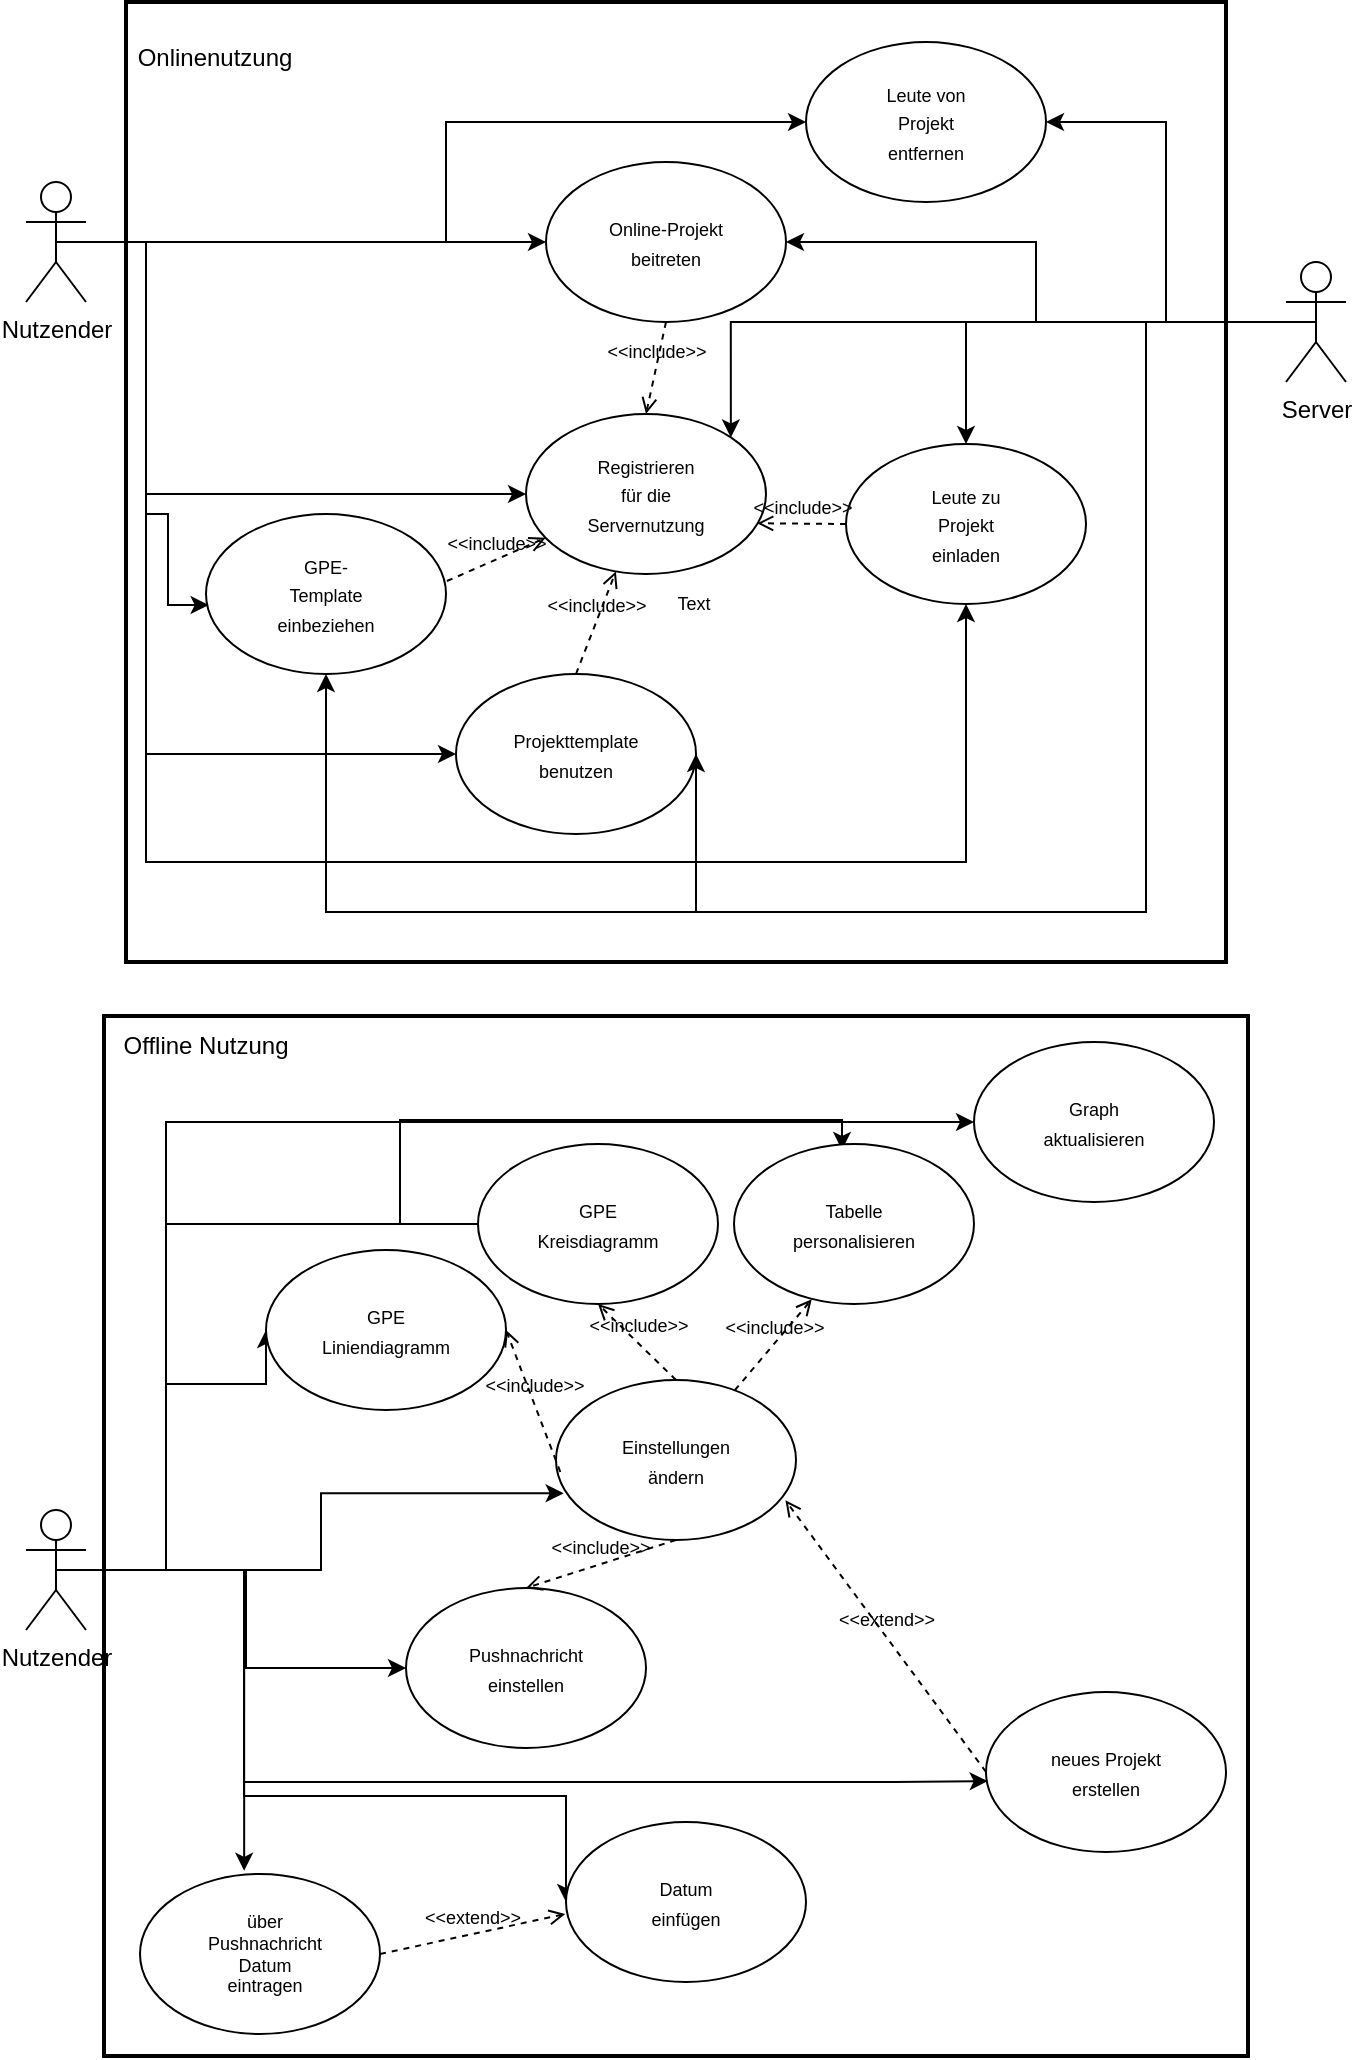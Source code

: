 <mxfile version="15.8.6" type="device"><diagram id="mMhShb7lFUqUlpkfCgaC" name="Page-1"><mxGraphModel dx="1082" dy="721" grid="1" gridSize="13" guides="1" tooltips="1" connect="1" arrows="1" fold="1" page="1" pageScale="1" pageWidth="827" pageHeight="1169" math="0" shadow="0"><root><mxCell id="0"/><mxCell id="1" parent="0"/><mxCell id="kPXTMWBSWoIfHd8L1ks1-121" value="" style="rounded=0;whiteSpace=wrap;html=1;fontSize=9;strokeWidth=2;" vertex="1" parent="1"><mxGeometry x="99" y="637" width="572" height="520" as="geometry"/></mxCell><mxCell id="kPXTMWBSWoIfHd8L1ks1-108" value="" style="rounded=0;whiteSpace=wrap;html=1;fontSize=9;strokeWidth=2;" vertex="1" parent="1"><mxGeometry x="110" y="130" width="550" height="480" as="geometry"/></mxCell><mxCell id="kPXTMWBSWoIfHd8L1ks1-58" style="edgeStyle=orthogonalEdgeStyle;rounded=0;orthogonalLoop=1;jettySize=auto;html=1;exitX=0.5;exitY=0.5;exitDx=0;exitDy=0;exitPerimeter=0;entryX=0;entryY=0.5;entryDx=0;entryDy=0;fontSize=9;" edge="1" parent="1" source="kPXTMWBSWoIfHd8L1ks1-1" target="kPXTMWBSWoIfHd8L1ks1-25"><mxGeometry relative="1" as="geometry"><Array as="points"><mxPoint x="130" y="914"/><mxPoint x="130" y="821"/></Array></mxGeometry></mxCell><mxCell id="kPXTMWBSWoIfHd8L1ks1-110" style="edgeStyle=orthogonalEdgeStyle;rounded=0;orthogonalLoop=1;jettySize=auto;html=1;exitX=0.5;exitY=0.5;exitDx=0;exitDy=0;exitPerimeter=0;fontSize=9;" edge="1" parent="1" source="kPXTMWBSWoIfHd8L1ks1-1" target="kPXTMWBSWoIfHd8L1ks1-12"><mxGeometry relative="1" as="geometry"/></mxCell><mxCell id="kPXTMWBSWoIfHd8L1ks1-111" style="edgeStyle=orthogonalEdgeStyle;rounded=0;orthogonalLoop=1;jettySize=auto;html=1;exitX=0.5;exitY=0.5;exitDx=0;exitDy=0;exitPerimeter=0;entryX=0.032;entryY=0.708;entryDx=0;entryDy=0;entryPerimeter=0;fontSize=9;" edge="1" parent="1" source="kPXTMWBSWoIfHd8L1ks1-1" target="kPXTMWBSWoIfHd8L1ks1-15"><mxGeometry relative="1" as="geometry"/></mxCell><mxCell id="kPXTMWBSWoIfHd8L1ks1-112" style="edgeStyle=orthogonalEdgeStyle;rounded=0;orthogonalLoop=1;jettySize=auto;html=1;exitX=0.5;exitY=0.5;exitDx=0;exitDy=0;exitPerimeter=0;entryX=0;entryY=0.5;entryDx=0;entryDy=0;fontSize=9;" edge="1" parent="1" source="kPXTMWBSWoIfHd8L1ks1-1" target="kPXTMWBSWoIfHd8L1ks1-22"><mxGeometry relative="1" as="geometry"><Array as="points"><mxPoint x="130" y="914"/><mxPoint x="130" y="741"/><mxPoint x="300" y="741"/></Array></mxGeometry></mxCell><mxCell id="kPXTMWBSWoIfHd8L1ks1-114" style="edgeStyle=orthogonalEdgeStyle;rounded=0;orthogonalLoop=1;jettySize=auto;html=1;exitX=0.5;exitY=0.5;exitDx=0;exitDy=0;exitPerimeter=0;entryX=0;entryY=0.5;entryDx=0;entryDy=0;fontSize=9;" edge="1" parent="1" source="kPXTMWBSWoIfHd8L1ks1-1" target="kPXTMWBSWoIfHd8L1ks1-19"><mxGeometry relative="1" as="geometry"><Array as="points"><mxPoint x="130" y="914"/></Array></mxGeometry></mxCell><mxCell id="kPXTMWBSWoIfHd8L1ks1-115" style="edgeStyle=orthogonalEdgeStyle;rounded=0;orthogonalLoop=1;jettySize=auto;html=1;exitX=0.5;exitY=0.5;exitDx=0;exitDy=0;exitPerimeter=0;fontSize=9;" edge="1" parent="1" source="kPXTMWBSWoIfHd8L1ks1-1"><mxGeometry relative="1" as="geometry"><mxPoint x="468" y="704" as="targetPoint"/><Array as="points"><mxPoint x="130" y="914"/><mxPoint x="130" y="741"/><mxPoint x="247" y="741"/><mxPoint x="247" y="689"/><mxPoint x="468" y="689"/></Array></mxGeometry></mxCell><mxCell id="kPXTMWBSWoIfHd8L1ks1-116" style="edgeStyle=orthogonalEdgeStyle;rounded=0;orthogonalLoop=1;jettySize=auto;html=1;exitX=0.5;exitY=0.5;exitDx=0;exitDy=0;exitPerimeter=0;fontSize=9;entryX=0.007;entryY=0.557;entryDx=0;entryDy=0;entryPerimeter=0;" edge="1" parent="1" source="kPXTMWBSWoIfHd8L1ks1-1" target="kPXTMWBSWoIfHd8L1ks1-31"><mxGeometry relative="1" as="geometry"><mxPoint x="494" y="1026" as="targetPoint"/><Array as="points"><mxPoint x="169" y="914"/><mxPoint x="169" y="1020"/><mxPoint x="494" y="1020"/></Array></mxGeometry></mxCell><mxCell id="kPXTMWBSWoIfHd8L1ks1-117" style="edgeStyle=orthogonalEdgeStyle;rounded=0;orthogonalLoop=1;jettySize=auto;html=1;exitX=0.5;exitY=0.5;exitDx=0;exitDy=0;exitPerimeter=0;entryX=0.434;entryY=-0.02;entryDx=0;entryDy=0;entryPerimeter=0;fontSize=9;" edge="1" parent="1" source="kPXTMWBSWoIfHd8L1ks1-1" target="kPXTMWBSWoIfHd8L1ks1-9"><mxGeometry relative="1" as="geometry"/></mxCell><mxCell id="kPXTMWBSWoIfHd8L1ks1-118" style="edgeStyle=orthogonalEdgeStyle;rounded=0;orthogonalLoop=1;jettySize=auto;html=1;exitX=0.5;exitY=0.5;exitDx=0;exitDy=0;exitPerimeter=0;entryX=0;entryY=0.5;entryDx=0;entryDy=0;fontSize=9;" edge="1" parent="1" source="kPXTMWBSWoIfHd8L1ks1-1" target="kPXTMWBSWoIfHd8L1ks1-4"><mxGeometry relative="1" as="geometry"><Array as="points"><mxPoint x="169" y="914"/><mxPoint x="169" y="1027"/><mxPoint x="330" y="1027"/></Array></mxGeometry></mxCell><mxCell id="kPXTMWBSWoIfHd8L1ks1-1" value="Nutzender" style="shape=umlActor;verticalLabelPosition=bottom;verticalAlign=top;html=1;outlineConnect=0;" vertex="1" parent="1"><mxGeometry x="60" y="884" width="30" height="60" as="geometry"/></mxCell><mxCell id="kPXTMWBSWoIfHd8L1ks1-6" value="" style="group" vertex="1" connectable="0" parent="1"><mxGeometry x="330" y="1040" width="120" height="80" as="geometry"/></mxCell><mxCell id="kPXTMWBSWoIfHd8L1ks1-4" value="" style="ellipse;whiteSpace=wrap;html=1;" vertex="1" parent="kPXTMWBSWoIfHd8L1ks1-6"><mxGeometry width="120" height="80" as="geometry"/></mxCell><mxCell id="kPXTMWBSWoIfHd8L1ks1-5" value="&lt;font style=&quot;font-size: 9px&quot;&gt;Datum einfügen&lt;/font&gt;" style="text;html=1;strokeColor=none;fillColor=none;align=center;verticalAlign=middle;whiteSpace=wrap;rounded=0;" vertex="1" parent="kPXTMWBSWoIfHd8L1ks1-6"><mxGeometry x="30" y="25" width="60" height="30" as="geometry"/></mxCell><mxCell id="kPXTMWBSWoIfHd8L1ks1-8" value="" style="group" vertex="1" connectable="0" parent="1"><mxGeometry x="117" y="1066" width="120" height="80" as="geometry"/></mxCell><mxCell id="kPXTMWBSWoIfHd8L1ks1-9" value="" style="ellipse;whiteSpace=wrap;html=1;" vertex="1" parent="kPXTMWBSWoIfHd8L1ks1-8"><mxGeometry width="120" height="80" as="geometry"/></mxCell><mxCell id="kPXTMWBSWoIfHd8L1ks1-10" value="&lt;font style=&quot;font-size: 9px;&quot;&gt;über Pushnachricht&lt;br style=&quot;font-size: 9px;&quot;&gt;Datum&lt;br style=&quot;font-size: 9px;&quot;&gt;eintragen&lt;/font&gt;" style="text;html=1;strokeColor=none;fillColor=none;align=center;verticalAlign=middle;whiteSpace=wrap;rounded=0;fontSize=9;" vertex="1" parent="kPXTMWBSWoIfHd8L1ks1-8"><mxGeometry x="25" y="25" width="75" height="30" as="geometry"/></mxCell><mxCell id="kPXTMWBSWoIfHd8L1ks1-11" value="" style="group" vertex="1" connectable="0" parent="1"><mxGeometry x="250" y="923" width="120" height="80" as="geometry"/></mxCell><mxCell id="kPXTMWBSWoIfHd8L1ks1-12" value="" style="ellipse;whiteSpace=wrap;html=1;" vertex="1" parent="kPXTMWBSWoIfHd8L1ks1-11"><mxGeometry width="120" height="80" as="geometry"/></mxCell><mxCell id="kPXTMWBSWoIfHd8L1ks1-13" value="&lt;font style=&quot;font-size: 9px&quot;&gt;Pushnachricht&lt;br&gt;einstellen&lt;br&gt;&lt;/font&gt;" style="text;html=1;strokeColor=none;fillColor=none;align=center;verticalAlign=middle;whiteSpace=wrap;rounded=0;" vertex="1" parent="kPXTMWBSWoIfHd8L1ks1-11"><mxGeometry x="30" y="25" width="60" height="30" as="geometry"/></mxCell><mxCell id="kPXTMWBSWoIfHd8L1ks1-14" value="" style="group" vertex="1" connectable="0" parent="1"><mxGeometry x="325" y="819" width="120" height="80" as="geometry"/></mxCell><mxCell id="kPXTMWBSWoIfHd8L1ks1-15" value="" style="ellipse;whiteSpace=wrap;html=1;" vertex="1" parent="kPXTMWBSWoIfHd8L1ks1-14"><mxGeometry width="120" height="80" as="geometry"/></mxCell><mxCell id="kPXTMWBSWoIfHd8L1ks1-16" value="&lt;font style=&quot;font-size: 9px&quot;&gt;Einstellungen ändern&lt;/font&gt;" style="text;html=1;strokeColor=none;fillColor=none;align=center;verticalAlign=middle;whiteSpace=wrap;rounded=0;" vertex="1" parent="kPXTMWBSWoIfHd8L1ks1-14"><mxGeometry x="30" y="25" width="60" height="30" as="geometry"/></mxCell><mxCell id="kPXTMWBSWoIfHd8L1ks1-18" value="" style="group" vertex="1" connectable="0" parent="1"><mxGeometry x="534" y="650" width="120" height="80" as="geometry"/></mxCell><mxCell id="kPXTMWBSWoIfHd8L1ks1-19" value="" style="ellipse;whiteSpace=wrap;html=1;" vertex="1" parent="kPXTMWBSWoIfHd8L1ks1-18"><mxGeometry width="120" height="80" as="geometry"/></mxCell><mxCell id="kPXTMWBSWoIfHd8L1ks1-20" value="&lt;font style=&quot;font-size: 9px&quot;&gt;Graph aktualisieren&lt;/font&gt;" style="text;html=1;strokeColor=none;fillColor=none;align=center;verticalAlign=middle;whiteSpace=wrap;rounded=0;" vertex="1" parent="kPXTMWBSWoIfHd8L1ks1-18"><mxGeometry x="30" y="25" width="60" height="30" as="geometry"/></mxCell><mxCell id="kPXTMWBSWoIfHd8L1ks1-21" value="" style="group" vertex="1" connectable="0" parent="1"><mxGeometry x="286" y="701" width="120" height="80" as="geometry"/></mxCell><mxCell id="kPXTMWBSWoIfHd8L1ks1-22" value="" style="ellipse;whiteSpace=wrap;html=1;" vertex="1" parent="kPXTMWBSWoIfHd8L1ks1-21"><mxGeometry width="120" height="80" as="geometry"/></mxCell><mxCell id="kPXTMWBSWoIfHd8L1ks1-23" value="&lt;font style=&quot;font-size: 9px&quot;&gt;GPE Kreisdiagramm&lt;/font&gt;" style="text;html=1;strokeColor=none;fillColor=none;align=center;verticalAlign=middle;whiteSpace=wrap;rounded=0;" vertex="1" parent="kPXTMWBSWoIfHd8L1ks1-21"><mxGeometry x="30" y="25" width="60" height="30" as="geometry"/></mxCell><mxCell id="kPXTMWBSWoIfHd8L1ks1-24" value="" style="group" vertex="1" connectable="0" parent="1"><mxGeometry x="180" y="754" width="120" height="80" as="geometry"/></mxCell><mxCell id="kPXTMWBSWoIfHd8L1ks1-25" value="" style="ellipse;whiteSpace=wrap;html=1;" vertex="1" parent="kPXTMWBSWoIfHd8L1ks1-24"><mxGeometry width="120" height="80" as="geometry"/></mxCell><mxCell id="kPXTMWBSWoIfHd8L1ks1-26" value="&lt;font style=&quot;font-size: 9px&quot;&gt;GPE Liniendiagramm&lt;br&gt;&lt;/font&gt;" style="text;html=1;strokeColor=none;fillColor=none;align=center;verticalAlign=middle;whiteSpace=wrap;rounded=0;" vertex="1" parent="kPXTMWBSWoIfHd8L1ks1-24"><mxGeometry x="30" y="25" width="60" height="30" as="geometry"/></mxCell><mxCell id="kPXTMWBSWoIfHd8L1ks1-27" value="" style="group" vertex="1" connectable="0" parent="1"><mxGeometry x="414" y="701" width="120" height="80" as="geometry"/></mxCell><mxCell id="kPXTMWBSWoIfHd8L1ks1-28" value="" style="ellipse;whiteSpace=wrap;html=1;" vertex="1" parent="kPXTMWBSWoIfHd8L1ks1-27"><mxGeometry width="120" height="80" as="geometry"/></mxCell><mxCell id="kPXTMWBSWoIfHd8L1ks1-29" value="&lt;font style=&quot;font-size: 9px&quot;&gt;Tabelle personalisieren&lt;/font&gt;" style="text;html=1;strokeColor=none;fillColor=none;align=center;verticalAlign=middle;whiteSpace=wrap;rounded=0;" vertex="1" parent="kPXTMWBSWoIfHd8L1ks1-27"><mxGeometry x="30" y="25" width="60" height="30" as="geometry"/></mxCell><mxCell id="kPXTMWBSWoIfHd8L1ks1-30" value="" style="group" vertex="1" connectable="0" parent="1"><mxGeometry x="540" y="975" width="120" height="80" as="geometry"/></mxCell><mxCell id="kPXTMWBSWoIfHd8L1ks1-31" value="" style="ellipse;whiteSpace=wrap;html=1;" vertex="1" parent="kPXTMWBSWoIfHd8L1ks1-30"><mxGeometry width="120" height="80" as="geometry"/></mxCell><mxCell id="kPXTMWBSWoIfHd8L1ks1-32" value="&lt;font style=&quot;font-size: 9px&quot;&gt;neues Projekt erstellen&lt;/font&gt;" style="text;html=1;strokeColor=none;fillColor=none;align=center;verticalAlign=middle;whiteSpace=wrap;rounded=0;" vertex="1" parent="kPXTMWBSWoIfHd8L1ks1-30"><mxGeometry x="30" y="25" width="60" height="30" as="geometry"/></mxCell><mxCell id="kPXTMWBSWoIfHd8L1ks1-33" value="" style="group" vertex="1" connectable="0" parent="1"><mxGeometry x="310" y="336" width="120" height="80" as="geometry"/></mxCell><mxCell id="kPXTMWBSWoIfHd8L1ks1-34" value="" style="ellipse;whiteSpace=wrap;html=1;" vertex="1" parent="kPXTMWBSWoIfHd8L1ks1-33"><mxGeometry width="120" height="80" as="geometry"/></mxCell><mxCell id="kPXTMWBSWoIfHd8L1ks1-35" value="&lt;font style=&quot;font-size: 9px&quot;&gt;Registrieren für die Servernutzung&lt;/font&gt;" style="text;html=1;strokeColor=none;fillColor=none;align=center;verticalAlign=middle;whiteSpace=wrap;rounded=0;" vertex="1" parent="kPXTMWBSWoIfHd8L1ks1-33"><mxGeometry x="30" y="25" width="60" height="30" as="geometry"/></mxCell><mxCell id="kPXTMWBSWoIfHd8L1ks1-36" value="" style="group" vertex="1" connectable="0" parent="1"><mxGeometry x="275" y="466" width="120" height="80" as="geometry"/></mxCell><mxCell id="kPXTMWBSWoIfHd8L1ks1-37" value="" style="ellipse;whiteSpace=wrap;html=1;" vertex="1" parent="kPXTMWBSWoIfHd8L1ks1-36"><mxGeometry width="120" height="80" as="geometry"/></mxCell><mxCell id="kPXTMWBSWoIfHd8L1ks1-38" value="&lt;font style=&quot;font-size: 9px&quot;&gt;Projekttemplate&lt;br&gt;benutzen&lt;br&gt;&lt;/font&gt;" style="text;html=1;strokeColor=none;fillColor=none;align=center;verticalAlign=middle;whiteSpace=wrap;rounded=0;" vertex="1" parent="kPXTMWBSWoIfHd8L1ks1-36"><mxGeometry x="30" y="25" width="60" height="30" as="geometry"/></mxCell><mxCell id="kPXTMWBSWoIfHd8L1ks1-39" value="" style="group" vertex="1" connectable="0" parent="1"><mxGeometry x="150" y="386" width="120" height="80" as="geometry"/></mxCell><mxCell id="kPXTMWBSWoIfHd8L1ks1-40" value="" style="ellipse;whiteSpace=wrap;html=1;" vertex="1" parent="kPXTMWBSWoIfHd8L1ks1-39"><mxGeometry width="120" height="80" as="geometry"/></mxCell><mxCell id="kPXTMWBSWoIfHd8L1ks1-41" value="&lt;font style=&quot;font-size: 9px&quot;&gt;GPE-Template einbeziehen&lt;/font&gt;" style="text;html=1;strokeColor=none;fillColor=none;align=center;verticalAlign=middle;whiteSpace=wrap;rounded=0;" vertex="1" parent="kPXTMWBSWoIfHd8L1ks1-39"><mxGeometry x="30" y="25" width="60" height="30" as="geometry"/></mxCell><mxCell id="kPXTMWBSWoIfHd8L1ks1-43" value="" style="group" vertex="1" connectable="0" parent="1"><mxGeometry x="320" y="210" width="120" height="80" as="geometry"/></mxCell><mxCell id="kPXTMWBSWoIfHd8L1ks1-44" value="" style="ellipse;whiteSpace=wrap;html=1;" vertex="1" parent="kPXTMWBSWoIfHd8L1ks1-43"><mxGeometry width="120" height="80" as="geometry"/></mxCell><mxCell id="kPXTMWBSWoIfHd8L1ks1-45" value="&lt;font style=&quot;font-size: 9px&quot;&gt;Online-Projekt beitreten&lt;/font&gt;" style="text;html=1;strokeColor=none;fillColor=none;align=center;verticalAlign=middle;whiteSpace=wrap;rounded=0;" vertex="1" parent="kPXTMWBSWoIfHd8L1ks1-43"><mxGeometry x="30" y="25" width="60" height="30" as="geometry"/></mxCell><mxCell id="kPXTMWBSWoIfHd8L1ks1-46" value="" style="group" vertex="1" connectable="0" parent="1"><mxGeometry x="470" y="351" width="120" height="80" as="geometry"/></mxCell><mxCell id="kPXTMWBSWoIfHd8L1ks1-47" value="" style="ellipse;whiteSpace=wrap;html=1;" vertex="1" parent="kPXTMWBSWoIfHd8L1ks1-46"><mxGeometry width="120" height="80" as="geometry"/></mxCell><mxCell id="kPXTMWBSWoIfHd8L1ks1-48" value="&lt;font style=&quot;font-size: 9px&quot;&gt;Leute zu Projekt einladen&lt;/font&gt;" style="text;html=1;strokeColor=none;fillColor=none;align=center;verticalAlign=middle;whiteSpace=wrap;rounded=0;" vertex="1" parent="kPXTMWBSWoIfHd8L1ks1-46"><mxGeometry x="30" y="25" width="60" height="30" as="geometry"/></mxCell><mxCell id="kPXTMWBSWoIfHd8L1ks1-49" value="" style="group" vertex="1" connectable="0" parent="1"><mxGeometry x="450" y="150" width="120" height="80" as="geometry"/></mxCell><mxCell id="kPXTMWBSWoIfHd8L1ks1-50" value="" style="ellipse;whiteSpace=wrap;html=1;" vertex="1" parent="kPXTMWBSWoIfHd8L1ks1-49"><mxGeometry width="120" height="80" as="geometry"/></mxCell><mxCell id="kPXTMWBSWoIfHd8L1ks1-51" value="&lt;font style=&quot;font-size: 9px&quot;&gt;Leute von Projekt entfernen&lt;/font&gt;" style="text;html=1;strokeColor=none;fillColor=none;align=center;verticalAlign=middle;whiteSpace=wrap;rounded=0;" vertex="1" parent="kPXTMWBSWoIfHd8L1ks1-49"><mxGeometry x="30" y="25" width="60" height="30" as="geometry"/></mxCell><mxCell id="kPXTMWBSWoIfHd8L1ks1-102" style="edgeStyle=orthogonalEdgeStyle;rounded=0;orthogonalLoop=1;jettySize=auto;html=1;exitX=0.5;exitY=0.5;exitDx=0;exitDy=0;exitPerimeter=0;entryX=1;entryY=0.5;entryDx=0;entryDy=0;fontSize=9;" edge="1" parent="1" source="kPXTMWBSWoIfHd8L1ks1-52" target="kPXTMWBSWoIfHd8L1ks1-50"><mxGeometry relative="1" as="geometry"/></mxCell><mxCell id="kPXTMWBSWoIfHd8L1ks1-103" style="edgeStyle=orthogonalEdgeStyle;rounded=0;orthogonalLoop=1;jettySize=auto;html=1;exitX=0.5;exitY=0.5;exitDx=0;exitDy=0;exitPerimeter=0;entryX=1;entryY=0.5;entryDx=0;entryDy=0;fontSize=9;" edge="1" parent="1" source="kPXTMWBSWoIfHd8L1ks1-52" target="kPXTMWBSWoIfHd8L1ks1-44"><mxGeometry relative="1" as="geometry"/></mxCell><mxCell id="kPXTMWBSWoIfHd8L1ks1-104" style="edgeStyle=orthogonalEdgeStyle;rounded=0;orthogonalLoop=1;jettySize=auto;html=1;exitX=0.5;exitY=0.5;exitDx=0;exitDy=0;exitPerimeter=0;entryX=1;entryY=0;entryDx=0;entryDy=0;fontSize=9;" edge="1" parent="1" source="kPXTMWBSWoIfHd8L1ks1-52" target="kPXTMWBSWoIfHd8L1ks1-34"><mxGeometry relative="1" as="geometry"/></mxCell><mxCell id="kPXTMWBSWoIfHd8L1ks1-105" style="edgeStyle=orthogonalEdgeStyle;rounded=0;orthogonalLoop=1;jettySize=auto;html=1;exitX=0.5;exitY=0.5;exitDx=0;exitDy=0;exitPerimeter=0;entryX=0.5;entryY=0;entryDx=0;entryDy=0;fontSize=9;" edge="1" parent="1" source="kPXTMWBSWoIfHd8L1ks1-52" target="kPXTMWBSWoIfHd8L1ks1-47"><mxGeometry relative="1" as="geometry"/></mxCell><mxCell id="kPXTMWBSWoIfHd8L1ks1-106" style="edgeStyle=orthogonalEdgeStyle;rounded=0;orthogonalLoop=1;jettySize=auto;html=1;exitX=0.5;exitY=0.5;exitDx=0;exitDy=0;exitPerimeter=0;entryX=1;entryY=0.5;entryDx=0;entryDy=0;fontSize=9;" edge="1" parent="1" source="kPXTMWBSWoIfHd8L1ks1-52" target="kPXTMWBSWoIfHd8L1ks1-37"><mxGeometry relative="1" as="geometry"><Array as="points"><mxPoint x="620" y="290"/><mxPoint x="620" y="585"/><mxPoint x="395" y="585"/></Array></mxGeometry></mxCell><mxCell id="kPXTMWBSWoIfHd8L1ks1-107" style="edgeStyle=orthogonalEdgeStyle;rounded=0;orthogonalLoop=1;jettySize=auto;html=1;exitX=0.5;exitY=0.5;exitDx=0;exitDy=0;exitPerimeter=0;entryX=0.5;entryY=1;entryDx=0;entryDy=0;fontSize=9;" edge="1" parent="1" source="kPXTMWBSWoIfHd8L1ks1-52" target="kPXTMWBSWoIfHd8L1ks1-40"><mxGeometry relative="1" as="geometry"><Array as="points"><mxPoint x="620" y="290"/><mxPoint x="620" y="585"/><mxPoint x="210" y="585"/></Array></mxGeometry></mxCell><mxCell id="kPXTMWBSWoIfHd8L1ks1-52" value="Server" style="shape=umlActor;verticalLabelPosition=bottom;verticalAlign=top;html=1;outlineConnect=0;" vertex="1" parent="1"><mxGeometry x="690" y="260" width="30" height="60" as="geometry"/></mxCell><mxCell id="kPXTMWBSWoIfHd8L1ks1-72" value="&amp;lt;&amp;lt;include&amp;gt;&amp;gt;" style="html=1;verticalAlign=bottom;labelBackgroundColor=none;endArrow=open;endFill=0;dashed=1;rounded=0;fontSize=9;exitX=0.5;exitY=1;exitDx=0;exitDy=0;entryX=0.5;entryY=0;entryDx=0;entryDy=0;" edge="1" parent="1" source="kPXTMWBSWoIfHd8L1ks1-15" target="kPXTMWBSWoIfHd8L1ks1-12"><mxGeometry width="160" relative="1" as="geometry"><mxPoint x="405" y="581" as="sourcePoint"/><mxPoint x="565" y="581" as="targetPoint"/></mxGeometry></mxCell><mxCell id="kPXTMWBSWoIfHd8L1ks1-73" value="&amp;lt;&amp;lt;include&amp;gt;&amp;gt;" style="html=1;verticalAlign=bottom;labelBackgroundColor=none;endArrow=open;endFill=0;dashed=1;rounded=0;fontSize=9;entryX=0.324;entryY=0.971;entryDx=0;entryDy=0;entryPerimeter=0;" edge="1" parent="1" source="kPXTMWBSWoIfHd8L1ks1-15" target="kPXTMWBSWoIfHd8L1ks1-28"><mxGeometry width="160" relative="1" as="geometry"><mxPoint x="535" y="550.17" as="sourcePoint"/><mxPoint x="505" y="701" as="targetPoint"/></mxGeometry></mxCell><mxCell id="kPXTMWBSWoIfHd8L1ks1-74" value="&amp;lt;&amp;lt;include&amp;gt;&amp;gt;" style="html=1;verticalAlign=bottom;labelBackgroundColor=none;endArrow=open;endFill=0;dashed=1;rounded=0;fontSize=9;entryX=0.5;entryY=1;entryDx=0;entryDy=0;exitX=0.5;exitY=0;exitDx=0;exitDy=0;" edge="1" parent="1" source="kPXTMWBSWoIfHd8L1ks1-15" target="kPXTMWBSWoIfHd8L1ks1-22"><mxGeometry width="160" relative="1" as="geometry"><mxPoint x="405" y="581" as="sourcePoint"/><mxPoint x="565" y="581" as="targetPoint"/></mxGeometry></mxCell><mxCell id="kPXTMWBSWoIfHd8L1ks1-79" value="&amp;lt;&amp;lt;include&amp;gt;&amp;gt;" style="html=1;verticalAlign=bottom;labelBackgroundColor=none;endArrow=open;endFill=0;dashed=1;rounded=0;fontSize=9;entryX=1;entryY=0.5;entryDx=0;entryDy=0;exitX=0.018;exitY=0.575;exitDx=0;exitDy=0;exitPerimeter=0;" edge="1" parent="1" source="kPXTMWBSWoIfHd8L1ks1-15" target="kPXTMWBSWoIfHd8L1ks1-25"><mxGeometry width="160" relative="1" as="geometry"><mxPoint x="355" y="611" as="sourcePoint"/><mxPoint x="565" y="581" as="targetPoint"/></mxGeometry></mxCell><mxCell id="kPXTMWBSWoIfHd8L1ks1-81" value="&amp;lt;&amp;lt;extend&amp;gt;&amp;gt;" style="html=1;verticalAlign=bottom;labelBackgroundColor=none;endArrow=open;endFill=0;dashed=1;rounded=0;fontSize=9;exitX=1;exitY=0.5;exitDx=0;exitDy=0;entryX=-0.003;entryY=0.575;entryDx=0;entryDy=0;entryPerimeter=0;" edge="1" parent="1" source="kPXTMWBSWoIfHd8L1ks1-9" target="kPXTMWBSWoIfHd8L1ks1-4"><mxGeometry width="160" relative="1" as="geometry"><mxPoint x="685" y="1196" as="sourcePoint"/><mxPoint x="845" y="1196" as="targetPoint"/></mxGeometry></mxCell><mxCell id="kPXTMWBSWoIfHd8L1ks1-86" value="&amp;lt;&amp;lt;extend&amp;gt;&amp;gt;" style="html=1;verticalAlign=bottom;labelBackgroundColor=none;endArrow=open;endFill=0;dashed=1;rounded=0;fontSize=9;exitX=0;exitY=0.5;exitDx=0;exitDy=0;entryX=0.956;entryY=0.752;entryDx=0;entryDy=0;entryPerimeter=0;" edge="1" parent="1" source="kPXTMWBSWoIfHd8L1ks1-31" target="kPXTMWBSWoIfHd8L1ks1-15"><mxGeometry width="160" relative="1" as="geometry"><mxPoint x="405" y="581" as="sourcePoint"/><mxPoint x="455" y="681" as="targetPoint"/></mxGeometry></mxCell><mxCell id="kPXTMWBSWoIfHd8L1ks1-84" value="&amp;lt;&amp;lt;include&amp;gt;&amp;gt;" style="html=1;verticalAlign=bottom;labelBackgroundColor=none;endArrow=open;endFill=0;dashed=1;rounded=0;fontSize=9;exitX=0.5;exitY=0;exitDx=0;exitDy=0;" edge="1" parent="1" source="kPXTMWBSWoIfHd8L1ks1-37" target="kPXTMWBSWoIfHd8L1ks1-34"><mxGeometry width="160" relative="1" as="geometry"><mxPoint x="380" y="416" as="sourcePoint"/><mxPoint x="540" y="416" as="targetPoint"/></mxGeometry></mxCell><mxCell id="kPXTMWBSWoIfHd8L1ks1-85" value="&amp;lt;&amp;lt;include&amp;gt;&amp;gt;" style="html=1;verticalAlign=bottom;labelBackgroundColor=none;endArrow=open;endFill=0;dashed=1;rounded=0;fontSize=9;exitX=1.004;exitY=0.419;exitDx=0;exitDy=0;exitPerimeter=0;" edge="1" parent="1" source="kPXTMWBSWoIfHd8L1ks1-40" target="kPXTMWBSWoIfHd8L1ks1-34"><mxGeometry width="160" relative="1" as="geometry"><mxPoint x="270" y="446" as="sourcePoint"/><mxPoint x="500" y="530" as="targetPoint"/></mxGeometry></mxCell><mxCell id="kPXTMWBSWoIfHd8L1ks1-89" value="&amp;lt;&amp;lt;include&amp;gt;&amp;gt;" style="html=1;verticalAlign=bottom;labelBackgroundColor=none;endArrow=open;endFill=0;dashed=1;rounded=0;fontSize=9;exitX=0.5;exitY=1;exitDx=0;exitDy=0;entryX=0.5;entryY=0;entryDx=0;entryDy=0;" edge="1" parent="1" source="kPXTMWBSWoIfHd8L1ks1-44" target="kPXTMWBSWoIfHd8L1ks1-34"><mxGeometry width="160" relative="1" as="geometry"><mxPoint x="380" y="416" as="sourcePoint"/><mxPoint x="540" y="416" as="targetPoint"/></mxGeometry></mxCell><mxCell id="kPXTMWBSWoIfHd8L1ks1-95" style="edgeStyle=orthogonalEdgeStyle;rounded=0;orthogonalLoop=1;jettySize=auto;html=1;exitX=0.5;exitY=0.5;exitDx=0;exitDy=0;exitPerimeter=0;entryX=0;entryY=0.5;entryDx=0;entryDy=0;fontSize=9;" edge="1" parent="1" source="kPXTMWBSWoIfHd8L1ks1-94" target="kPXTMWBSWoIfHd8L1ks1-44"><mxGeometry relative="1" as="geometry"/></mxCell><mxCell id="kPXTMWBSWoIfHd8L1ks1-96" style="edgeStyle=orthogonalEdgeStyle;rounded=0;orthogonalLoop=1;jettySize=auto;html=1;exitX=0.5;exitY=0.5;exitDx=0;exitDy=0;exitPerimeter=0;entryX=0;entryY=0.5;entryDx=0;entryDy=0;fontSize=9;" edge="1" parent="1" source="kPXTMWBSWoIfHd8L1ks1-94" target="kPXTMWBSWoIfHd8L1ks1-50"><mxGeometry relative="1" as="geometry"/></mxCell><mxCell id="kPXTMWBSWoIfHd8L1ks1-97" style="edgeStyle=orthogonalEdgeStyle;rounded=0;orthogonalLoop=1;jettySize=auto;html=1;exitX=0.5;exitY=0.5;exitDx=0;exitDy=0;exitPerimeter=0;entryX=0;entryY=0.5;entryDx=0;entryDy=0;fontSize=9;" edge="1" parent="1" source="kPXTMWBSWoIfHd8L1ks1-94" target="kPXTMWBSWoIfHd8L1ks1-34"><mxGeometry relative="1" as="geometry"><Array as="points"><mxPoint x="120" y="250"/><mxPoint x="120" y="376"/></Array></mxGeometry></mxCell><mxCell id="kPXTMWBSWoIfHd8L1ks1-98" style="edgeStyle=orthogonalEdgeStyle;rounded=0;orthogonalLoop=1;jettySize=auto;html=1;exitX=0.5;exitY=0.5;exitDx=0;exitDy=0;exitPerimeter=0;entryX=0.011;entryY=0.569;entryDx=0;entryDy=0;fontSize=9;entryPerimeter=0;" edge="1" parent="1" source="kPXTMWBSWoIfHd8L1ks1-94" target="kPXTMWBSWoIfHd8L1ks1-40"><mxGeometry relative="1" as="geometry"><Array as="points"><mxPoint x="120" y="250"/><mxPoint x="120" y="386"/><mxPoint x="131" y="386"/></Array></mxGeometry></mxCell><mxCell id="kPXTMWBSWoIfHd8L1ks1-99" style="edgeStyle=orthogonalEdgeStyle;rounded=0;orthogonalLoop=1;jettySize=auto;html=1;exitX=0.5;exitY=0.5;exitDx=0;exitDy=0;exitPerimeter=0;entryX=0;entryY=0.5;entryDx=0;entryDy=0;fontSize=9;" edge="1" parent="1" source="kPXTMWBSWoIfHd8L1ks1-94" target="kPXTMWBSWoIfHd8L1ks1-37"><mxGeometry relative="1" as="geometry"><Array as="points"><mxPoint x="120" y="250"/><mxPoint x="120" y="506"/></Array></mxGeometry></mxCell><mxCell id="kPXTMWBSWoIfHd8L1ks1-100" style="edgeStyle=orthogonalEdgeStyle;rounded=0;orthogonalLoop=1;jettySize=auto;html=1;exitX=0.5;exitY=0.5;exitDx=0;exitDy=0;exitPerimeter=0;fontSize=9;entryX=0.5;entryY=1;entryDx=0;entryDy=0;" edge="1" parent="1" source="kPXTMWBSWoIfHd8L1ks1-94" target="kPXTMWBSWoIfHd8L1ks1-47"><mxGeometry relative="1" as="geometry"><mxPoint x="530" y="500" as="targetPoint"/><Array as="points"><mxPoint x="120" y="250"/><mxPoint x="120" y="560"/><mxPoint x="530" y="560"/></Array></mxGeometry></mxCell><mxCell id="kPXTMWBSWoIfHd8L1ks1-94" value="Nutzender" style="shape=umlActor;verticalLabelPosition=bottom;verticalAlign=top;html=1;outlineConnect=0;" vertex="1" parent="1"><mxGeometry x="60" y="220" width="30" height="60" as="geometry"/></mxCell><mxCell id="kPXTMWBSWoIfHd8L1ks1-123" value="Text" style="text;html=1;strokeColor=none;fillColor=none;align=center;verticalAlign=middle;whiteSpace=wrap;rounded=0;fontSize=9;" vertex="1" parent="1"><mxGeometry x="364" y="416" width="60" height="30" as="geometry"/></mxCell><mxCell id="kPXTMWBSWoIfHd8L1ks1-124" value="&lt;font style=&quot;font-size: 12px&quot;&gt;Onlinenutzung&lt;/font&gt;" style="text;html=1;strokeColor=none;fillColor=none;align=center;verticalAlign=middle;whiteSpace=wrap;rounded=0;fontSize=9;" vertex="1" parent="1"><mxGeometry x="117" y="143" width="75" height="30" as="geometry"/></mxCell><mxCell id="kPXTMWBSWoIfHd8L1ks1-125" value="&lt;font style=&quot;font-size: 12px&quot;&gt;Offline Nutzung&lt;/font&gt;" style="text;html=1;strokeColor=none;fillColor=none;align=center;verticalAlign=middle;whiteSpace=wrap;rounded=0;fontSize=9;" vertex="1" parent="1"><mxGeometry x="101" y="637" width="98" height="30" as="geometry"/></mxCell><mxCell id="kPXTMWBSWoIfHd8L1ks1-87" value="&amp;lt;&amp;lt;include&amp;gt;&amp;gt;" style="html=1;verticalAlign=bottom;labelBackgroundColor=none;endArrow=open;endFill=0;dashed=1;rounded=0;fontSize=9;entryX=0.963;entryY=0.683;entryDx=0;entryDy=0;entryPerimeter=0;exitX=0;exitY=0.5;exitDx=0;exitDy=0;" edge="1" parent="1" source="kPXTMWBSWoIfHd8L1ks1-47" target="kPXTMWBSWoIfHd8L1ks1-34"><mxGeometry width="160" relative="1" as="geometry"><mxPoint x="470" y="440" as="sourcePoint"/><mxPoint x="415.4" y="696" as="targetPoint"/></mxGeometry></mxCell></root></mxGraphModel></diagram></mxfile>